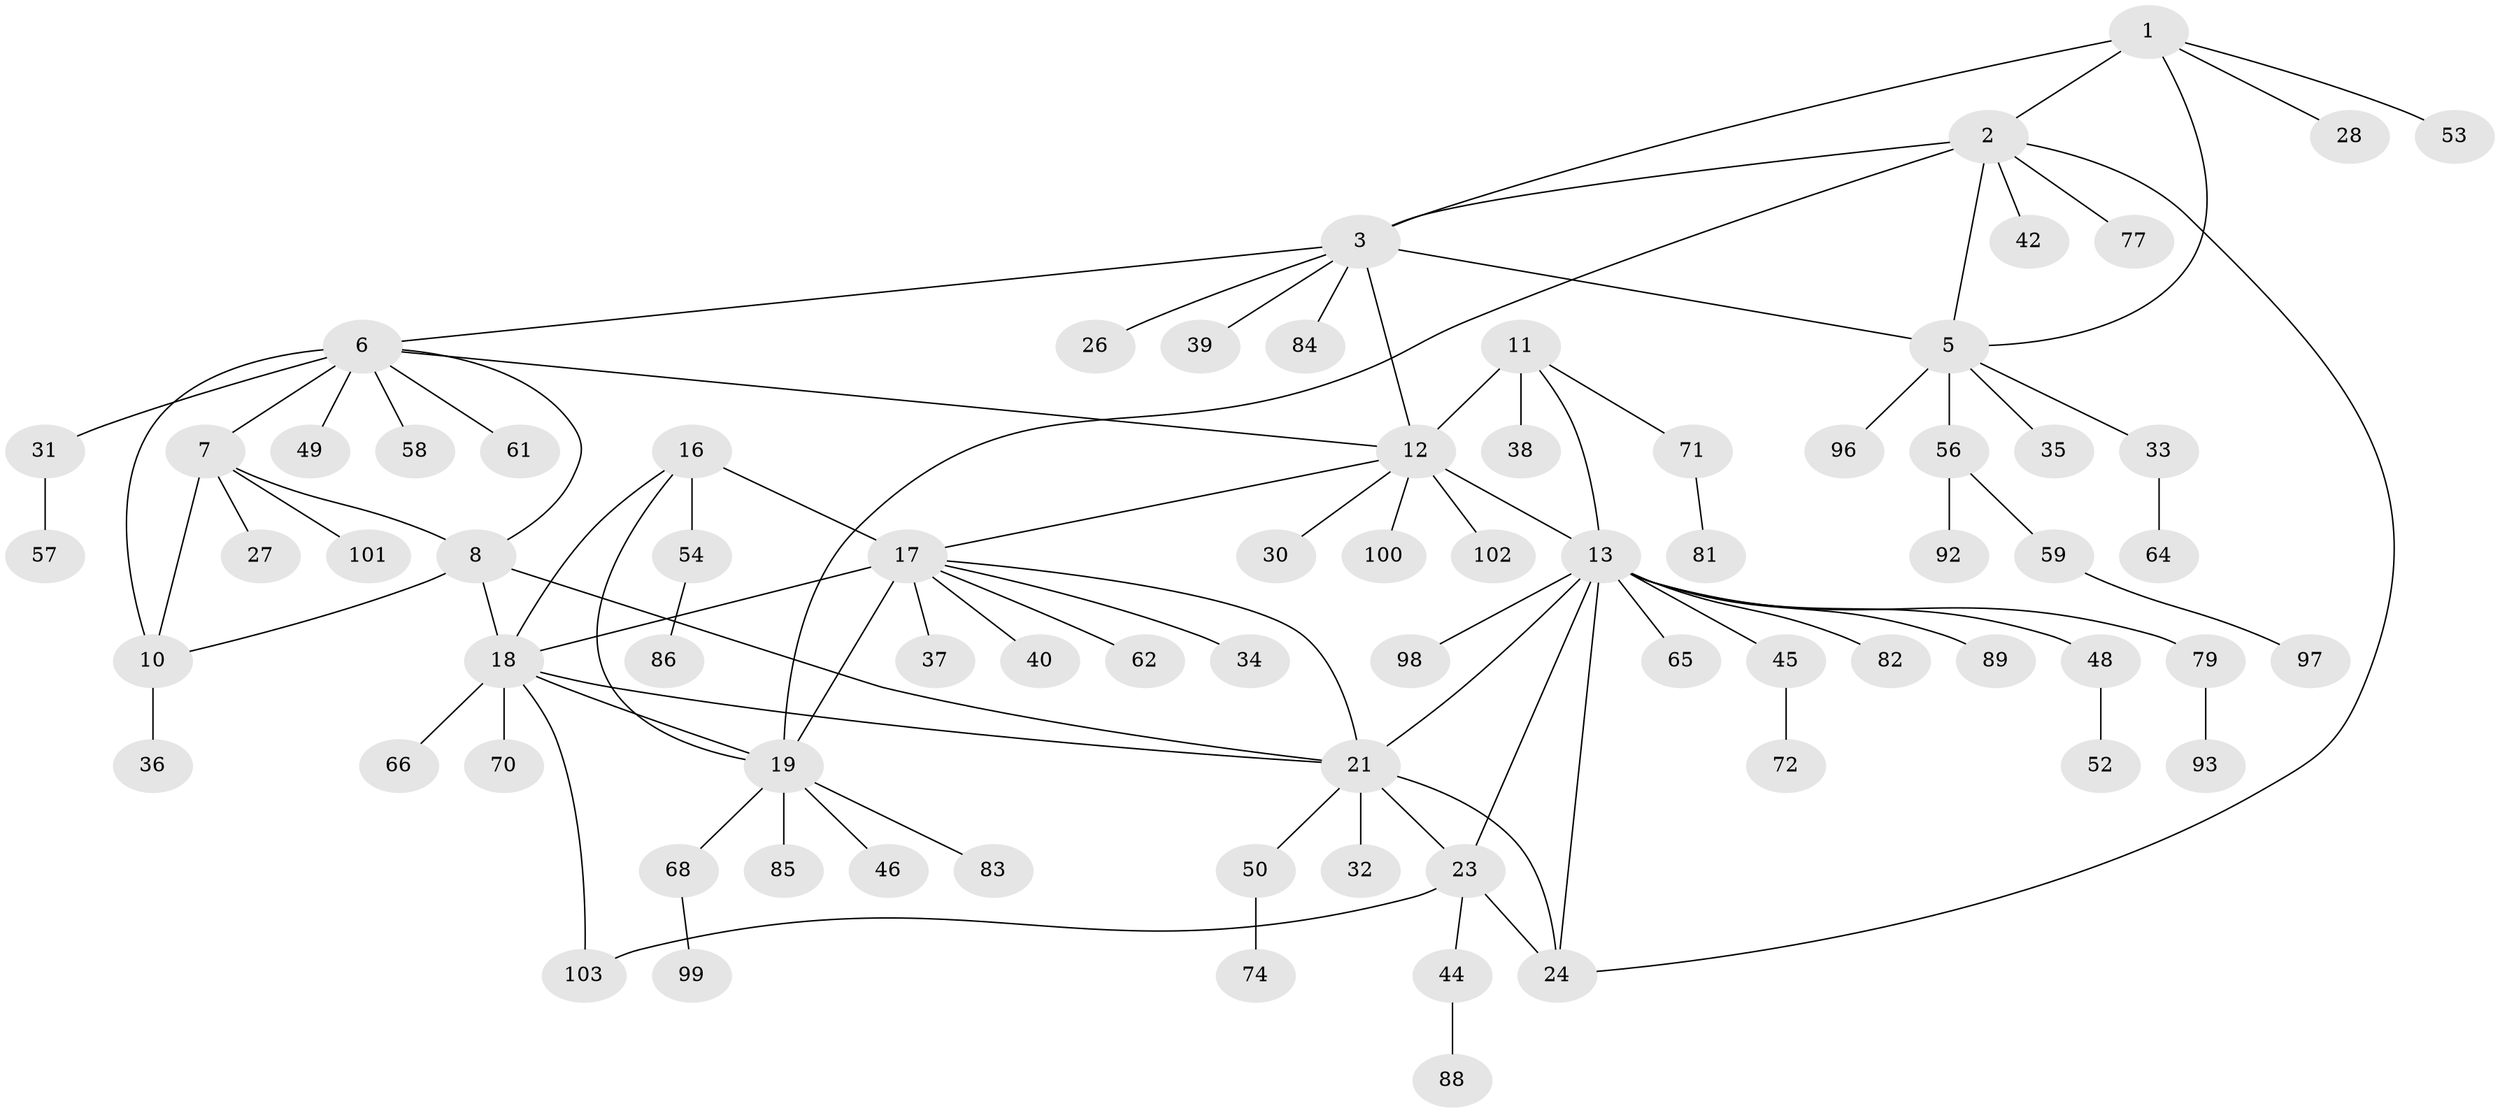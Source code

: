 // Generated by graph-tools (version 1.1) at 2025/52/02/27/25 19:52:19]
// undirected, 76 vertices, 96 edges
graph export_dot {
graph [start="1"]
  node [color=gray90,style=filled];
  1 [super="+60"];
  2 [super="+4"];
  3 [super="+76"];
  5 [super="+69"];
  6 [super="+9"];
  7 [super="+75"];
  8;
  10 [super="+94"];
  11 [super="+14"];
  12 [super="+15"];
  13 [super="+22"];
  16 [super="+43"];
  17 [super="+20"];
  18 [super="+55"];
  19 [super="+51"];
  21 [super="+47"];
  23 [super="+25"];
  24 [super="+95"];
  26;
  27 [super="+29"];
  28 [super="+63"];
  30;
  31 [super="+80"];
  32;
  33 [super="+41"];
  34;
  35;
  36;
  37;
  38 [super="+67"];
  39;
  40;
  42;
  44;
  45 [super="+91"];
  46;
  48 [super="+90"];
  49;
  50;
  52 [super="+78"];
  53 [super="+73"];
  54;
  56;
  57;
  58;
  59;
  61;
  62;
  64;
  65;
  66;
  68 [super="+87"];
  70;
  71;
  72;
  74;
  77;
  79;
  81;
  82;
  83;
  84;
  85;
  86;
  88;
  89;
  92;
  93;
  96;
  97;
  98;
  99;
  100;
  101;
  102;
  103;
  1 -- 2 [weight=2];
  1 -- 3;
  1 -- 5;
  1 -- 28;
  1 -- 53;
  2 -- 3 [weight=2];
  2 -- 5 [weight=2];
  2 -- 19;
  2 -- 24;
  2 -- 42;
  2 -- 77;
  3 -- 5;
  3 -- 12;
  3 -- 26;
  3 -- 39;
  3 -- 84;
  3 -- 6;
  5 -- 33;
  5 -- 35;
  5 -- 56;
  5 -- 96;
  6 -- 7 [weight=2];
  6 -- 8 [weight=2];
  6 -- 10 [weight=2];
  6 -- 49;
  6 -- 58;
  6 -- 61;
  6 -- 31;
  6 -- 12;
  7 -- 8;
  7 -- 10;
  7 -- 27;
  7 -- 101;
  8 -- 10;
  8 -- 18;
  8 -- 21;
  10 -- 36;
  11 -- 12 [weight=4];
  11 -- 13 [weight=2];
  11 -- 38;
  11 -- 71;
  12 -- 13 [weight=2];
  12 -- 100;
  12 -- 102;
  12 -- 30;
  12 -- 17;
  13 -- 45;
  13 -- 65;
  13 -- 79;
  13 -- 82;
  13 -- 89;
  13 -- 48;
  13 -- 98;
  13 -- 21;
  13 -- 23 [weight=2];
  13 -- 24;
  16 -- 17 [weight=2];
  16 -- 18;
  16 -- 19;
  16 -- 54;
  17 -- 18 [weight=2];
  17 -- 19 [weight=2];
  17 -- 21;
  17 -- 37;
  17 -- 34;
  17 -- 40;
  17 -- 62;
  18 -- 19;
  18 -- 66;
  18 -- 70;
  18 -- 21;
  18 -- 103;
  19 -- 46;
  19 -- 68;
  19 -- 83;
  19 -- 85;
  21 -- 23 [weight=2];
  21 -- 24;
  21 -- 32;
  21 -- 50;
  23 -- 24 [weight=2];
  23 -- 103;
  23 -- 44;
  31 -- 57;
  33 -- 64;
  44 -- 88;
  45 -- 72;
  48 -- 52;
  50 -- 74;
  54 -- 86;
  56 -- 59;
  56 -- 92;
  59 -- 97;
  68 -- 99;
  71 -- 81;
  79 -- 93;
}
